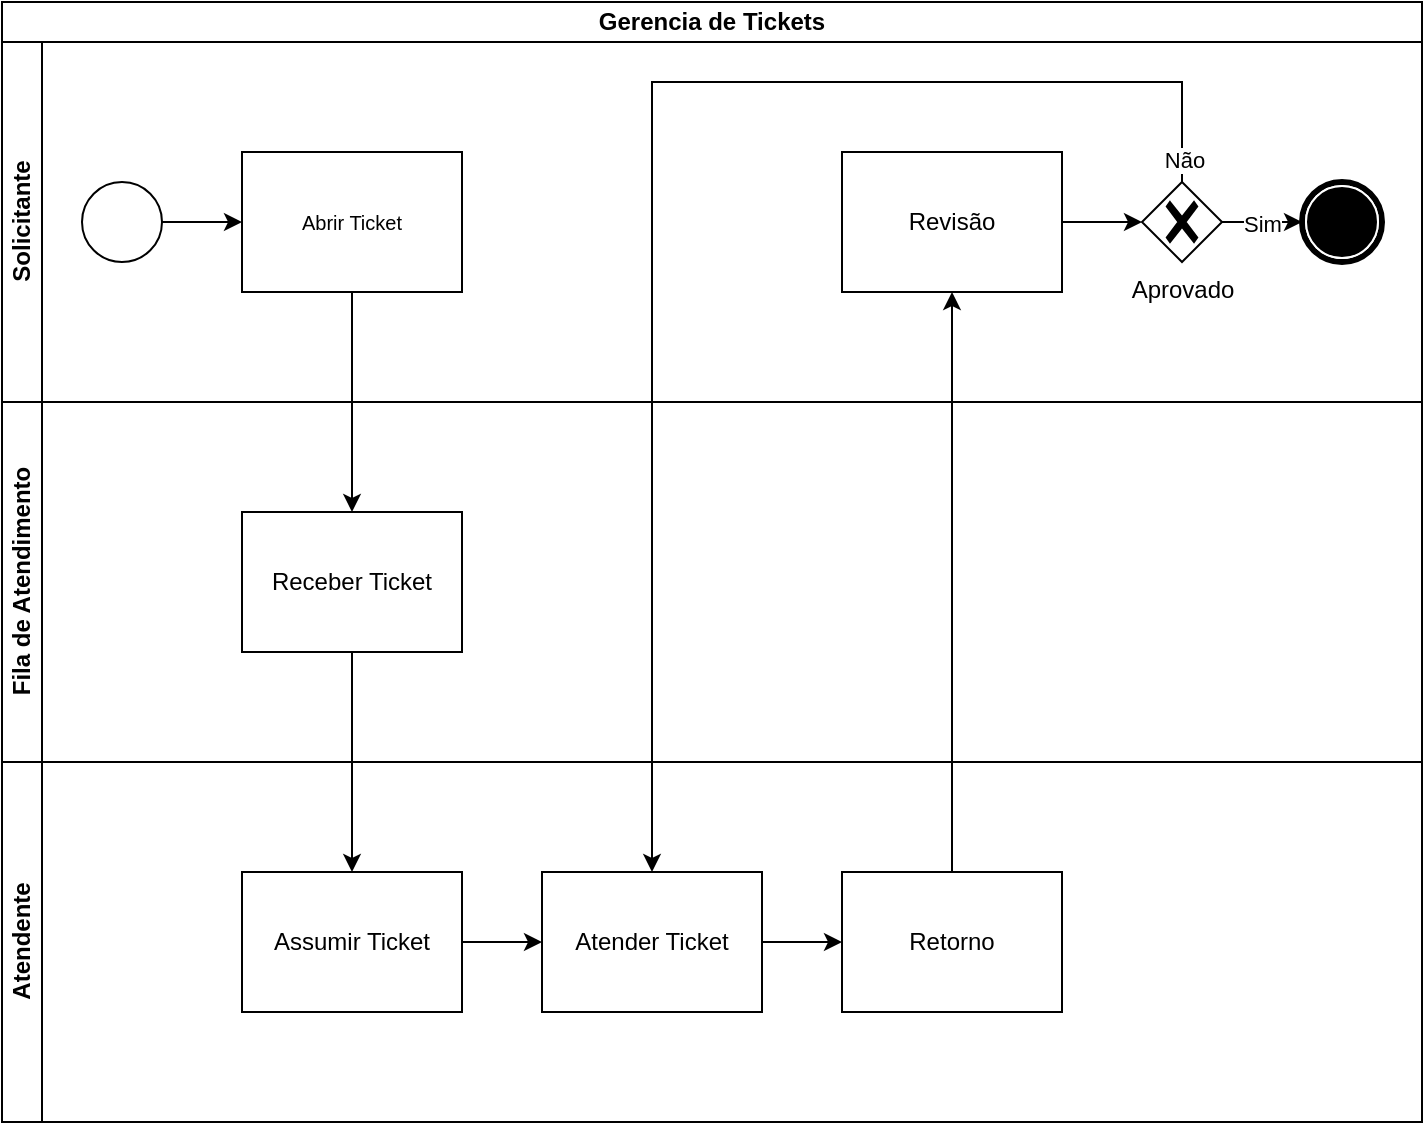 <mxfile version="27.1.6">
  <diagram name="Página-1" id="WX3NrgR-IqpFKTmZXo-V">
    <mxGraphModel dx="903" dy="540" grid="1" gridSize="10" guides="1" tooltips="1" connect="1" arrows="1" fold="1" page="1" pageScale="1" pageWidth="827" pageHeight="1169" math="0" shadow="0">
      <root>
        <mxCell id="0" />
        <mxCell id="1" parent="0" />
        <mxCell id="hhMq4iNKKFN9DDDVsw5g-8" value="Gerencia de Tickets" style="swimlane;html=1;childLayout=stackLayout;resizeParent=1;resizeParentMax=0;horizontal=1;startSize=20;horizontalStack=0;whiteSpace=wrap;" vertex="1" parent="1">
          <mxGeometry width="710" height="560" as="geometry">
            <mxRectangle x="170" y="150" width="60" height="30" as="alternateBounds" />
          </mxGeometry>
        </mxCell>
        <mxCell id="hhMq4iNKKFN9DDDVsw5g-29" style="edgeStyle=orthogonalEdgeStyle;rounded=0;orthogonalLoop=1;jettySize=auto;html=1;entryX=0.5;entryY=0;entryDx=0;entryDy=0;entryPerimeter=0;" edge="1" parent="hhMq4iNKKFN9DDDVsw5g-8" source="hhMq4iNKKFN9DDDVsw5g-26" target="hhMq4iNKKFN9DDDVsw5g-28">
          <mxGeometry relative="1" as="geometry" />
        </mxCell>
        <mxCell id="hhMq4iNKKFN9DDDVsw5g-31" style="edgeStyle=orthogonalEdgeStyle;rounded=0;orthogonalLoop=1;jettySize=auto;html=1;entryX=0.5;entryY=0;entryDx=0;entryDy=0;entryPerimeter=0;" edge="1" parent="hhMq4iNKKFN9DDDVsw5g-8" source="hhMq4iNKKFN9DDDVsw5g-28" target="hhMq4iNKKFN9DDDVsw5g-30">
          <mxGeometry relative="1" as="geometry" />
        </mxCell>
        <mxCell id="hhMq4iNKKFN9DDDVsw5g-37" value="" style="edgeStyle=orthogonalEdgeStyle;rounded=0;orthogonalLoop=1;jettySize=auto;html=1;" edge="1" parent="hhMq4iNKKFN9DDDVsw5g-8" source="hhMq4iNKKFN9DDDVsw5g-34" target="hhMq4iNKKFN9DDDVsw5g-36">
          <mxGeometry relative="1" as="geometry" />
        </mxCell>
        <mxCell id="hhMq4iNKKFN9DDDVsw5g-9" value="Solicitante" style="swimlane;html=1;startSize=20;horizontal=0;" vertex="1" parent="hhMq4iNKKFN9DDDVsw5g-8">
          <mxGeometry y="20" width="710" height="180" as="geometry" />
        </mxCell>
        <mxCell id="hhMq4iNKKFN9DDDVsw5g-17" value="" style="points=[[0.145,0.145,0],[0.5,0,0],[0.855,0.145,0],[1,0.5,0],[0.855,0.855,0],[0.5,1,0],[0.145,0.855,0],[0,0.5,0]];shape=mxgraph.bpmn.event;html=1;verticalLabelPosition=bottom;labelBackgroundColor=#ffffff;verticalAlign=top;align=center;perimeter=ellipsePerimeter;outlineConnect=0;aspect=fixed;outline=standard;symbol=general;" vertex="1" parent="hhMq4iNKKFN9DDDVsw5g-9">
          <mxGeometry x="40" y="70" width="40" height="40" as="geometry" />
        </mxCell>
        <mxCell id="hhMq4iNKKFN9DDDVsw5g-26" value="&lt;div&gt;Abrir Ticket&lt;/div&gt;" style="points=[[0.25,0,0],[0.5,0,0],[0.75,0,0],[1,0.25,0],[1,0.5,0],[1,0.75,0],[0.75,1,0],[0.5,1,0],[0.25,1,0],[0,0.75,0],[0,0.5,0],[0,0.25,0]];shape=mxgraph.bpmn.task2;whiteSpace=wrap;rectStyle=rounded;size=10;html=1;container=1;expand=0;collapsible=0;taskMarker=abstract;isLoopSub=1;fontSize=10;labelPosition=center;verticalLabelPosition=middle;align=center;verticalAlign=middle;" vertex="1" parent="hhMq4iNKKFN9DDDVsw5g-9">
          <mxGeometry x="120" y="55" width="110" height="70" as="geometry" />
        </mxCell>
        <mxCell id="hhMq4iNKKFN9DDDVsw5g-36" value="Revisão" style="points=[[0.25,0,0],[0.5,0,0],[0.75,0,0],[1,0.25,0],[1,0.5,0],[1,0.75,0],[0.75,1,0],[0.5,1,0],[0.25,1,0],[0,0.75,0],[0,0.5,0],[0,0.25,0]];shape=mxgraph.bpmn.task2;whiteSpace=wrap;rectStyle=rounded;size=10;html=1;container=1;expand=0;collapsible=0;taskMarker=abstract;" vertex="1" parent="hhMq4iNKKFN9DDDVsw5g-9">
          <mxGeometry x="420" y="55" width="110" height="70" as="geometry" />
        </mxCell>
        <mxCell id="hhMq4iNKKFN9DDDVsw5g-38" value="Aprovado" style="points=[[0.25,0.25,0],[0.5,0,0],[0.75,0.25,0],[1,0.5,0],[0.75,0.75,0],[0.5,1,0],[0.25,0.75,0],[0,0.5,0]];shape=mxgraph.bpmn.gateway2;html=1;verticalLabelPosition=bottom;labelBackgroundColor=#ffffff;verticalAlign=top;align=center;perimeter=rhombusPerimeter;outlineConnect=0;outline=none;symbol=none;gwType=exclusive;" vertex="1" parent="hhMq4iNKKFN9DDDVsw5g-9">
          <mxGeometry x="570" y="70" width="40" height="40" as="geometry" />
        </mxCell>
        <mxCell id="hhMq4iNKKFN9DDDVsw5g-39" style="edgeStyle=orthogonalEdgeStyle;rounded=0;orthogonalLoop=1;jettySize=auto;html=1;entryX=0;entryY=0.5;entryDx=0;entryDy=0;entryPerimeter=0;" edge="1" parent="hhMq4iNKKFN9DDDVsw5g-9" source="hhMq4iNKKFN9DDDVsw5g-36" target="hhMq4iNKKFN9DDDVsw5g-38">
          <mxGeometry relative="1" as="geometry" />
        </mxCell>
        <mxCell id="hhMq4iNKKFN9DDDVsw5g-43" value="" style="points=[[0.145,0.145,0],[0.5,0,0],[0.855,0.145,0],[1,0.5,0],[0.855,0.855,0],[0.5,1,0],[0.145,0.855,0],[0,0.5,0]];shape=mxgraph.bpmn.event;html=1;verticalLabelPosition=bottom;labelBackgroundColor=#ffffff;verticalAlign=top;align=center;perimeter=ellipsePerimeter;outlineConnect=0;aspect=fixed;outline=end;symbol=terminate;" vertex="1" parent="hhMq4iNKKFN9DDDVsw5g-9">
          <mxGeometry x="650" y="70" width="40" height="40" as="geometry" />
        </mxCell>
        <mxCell id="hhMq4iNKKFN9DDDVsw5g-44" style="edgeStyle=orthogonalEdgeStyle;rounded=0;orthogonalLoop=1;jettySize=auto;html=1;entryX=0;entryY=0.5;entryDx=0;entryDy=0;entryPerimeter=0;" edge="1" parent="hhMq4iNKKFN9DDDVsw5g-9" source="hhMq4iNKKFN9DDDVsw5g-38" target="hhMq4iNKKFN9DDDVsw5g-43">
          <mxGeometry relative="1" as="geometry" />
        </mxCell>
        <mxCell id="hhMq4iNKKFN9DDDVsw5g-45" value="&lt;div&gt;Sim&lt;/div&gt;" style="edgeLabel;html=1;align=center;verticalAlign=middle;resizable=0;points=[];" vertex="1" connectable="0" parent="hhMq4iNKKFN9DDDVsw5g-44">
          <mxGeometry x="-0.031" y="-1" relative="1" as="geometry">
            <mxPoint as="offset" />
          </mxGeometry>
        </mxCell>
        <mxCell id="hhMq4iNKKFN9DDDVsw5g-47" style="edgeStyle=orthogonalEdgeStyle;rounded=0;orthogonalLoop=1;jettySize=auto;html=1;entryX=0;entryY=0.5;entryDx=0;entryDy=0;entryPerimeter=0;" edge="1" parent="hhMq4iNKKFN9DDDVsw5g-9" source="hhMq4iNKKFN9DDDVsw5g-17" target="hhMq4iNKKFN9DDDVsw5g-26">
          <mxGeometry relative="1" as="geometry" />
        </mxCell>
        <mxCell id="hhMq4iNKKFN9DDDVsw5g-10" value="Fila de Atendimento" style="swimlane;html=1;startSize=20;horizontal=0;" vertex="1" parent="hhMq4iNKKFN9DDDVsw5g-8">
          <mxGeometry y="200" width="710" height="180" as="geometry" />
        </mxCell>
        <mxCell id="hhMq4iNKKFN9DDDVsw5g-28" value="Receber Ticket" style="points=[[0.25,0,0],[0.5,0,0],[0.75,0,0],[1,0.25,0],[1,0.5,0],[1,0.75,0],[0.75,1,0],[0.5,1,0],[0.25,1,0],[0,0.75,0],[0,0.5,0],[0,0.25,0]];shape=mxgraph.bpmn.task2;whiteSpace=wrap;rectStyle=rounded;size=10;html=1;container=1;expand=0;collapsible=0;taskMarker=abstract;" vertex="1" parent="hhMq4iNKKFN9DDDVsw5g-10">
          <mxGeometry x="120" y="55" width="110" height="70" as="geometry" />
        </mxCell>
        <mxCell id="hhMq4iNKKFN9DDDVsw5g-11" value="Atendente" style="swimlane;html=1;startSize=20;horizontal=0;" vertex="1" parent="hhMq4iNKKFN9DDDVsw5g-8">
          <mxGeometry y="380" width="710" height="180" as="geometry" />
        </mxCell>
        <mxCell id="hhMq4iNKKFN9DDDVsw5g-30" value="Assumir Ticket" style="points=[[0.25,0,0],[0.5,0,0],[0.75,0,0],[1,0.25,0],[1,0.5,0],[1,0.75,0],[0.75,1,0],[0.5,1,0],[0.25,1,0],[0,0.75,0],[0,0.5,0],[0,0.25,0]];shape=mxgraph.bpmn.task2;whiteSpace=wrap;rectStyle=rounded;size=10;html=1;container=1;expand=0;collapsible=0;taskMarker=abstract;" vertex="1" parent="hhMq4iNKKFN9DDDVsw5g-11">
          <mxGeometry x="120" y="55" width="110" height="70" as="geometry" />
        </mxCell>
        <mxCell id="hhMq4iNKKFN9DDDVsw5g-32" value="&lt;div&gt;Atender Ticket&lt;/div&gt;" style="points=[[0.25,0,0],[0.5,0,0],[0.75,0,0],[1,0.25,0],[1,0.5,0],[1,0.75,0],[0.75,1,0],[0.5,1,0],[0.25,1,0],[0,0.75,0],[0,0.5,0],[0,0.25,0]];shape=mxgraph.bpmn.task2;whiteSpace=wrap;rectStyle=rounded;size=10;html=1;container=1;expand=0;collapsible=0;taskMarker=abstract;" vertex="1" parent="hhMq4iNKKFN9DDDVsw5g-11">
          <mxGeometry x="270" y="55" width="110" height="70" as="geometry" />
        </mxCell>
        <mxCell id="hhMq4iNKKFN9DDDVsw5g-33" style="edgeStyle=orthogonalEdgeStyle;rounded=0;orthogonalLoop=1;jettySize=auto;html=1;entryX=0;entryY=0.5;entryDx=0;entryDy=0;entryPerimeter=0;" edge="1" parent="hhMq4iNKKFN9DDDVsw5g-11" source="hhMq4iNKKFN9DDDVsw5g-30" target="hhMq4iNKKFN9DDDVsw5g-32">
          <mxGeometry relative="1" as="geometry" />
        </mxCell>
        <mxCell id="hhMq4iNKKFN9DDDVsw5g-34" value="Retorno" style="points=[[0.25,0,0],[0.5,0,0],[0.75,0,0],[1,0.25,0],[1,0.5,0],[1,0.75,0],[0.75,1,0],[0.5,1,0],[0.25,1,0],[0,0.75,0],[0,0.5,0],[0,0.25,0]];shape=mxgraph.bpmn.task2;whiteSpace=wrap;rectStyle=rounded;size=10;html=1;container=1;expand=0;collapsible=0;taskMarker=abstract;" vertex="1" parent="hhMq4iNKKFN9DDDVsw5g-11">
          <mxGeometry x="420" y="55" width="110" height="70" as="geometry" />
        </mxCell>
        <mxCell id="hhMq4iNKKFN9DDDVsw5g-35" style="edgeStyle=orthogonalEdgeStyle;rounded=0;orthogonalLoop=1;jettySize=auto;html=1;entryX=0;entryY=0.5;entryDx=0;entryDy=0;entryPerimeter=0;" edge="1" parent="hhMq4iNKKFN9DDDVsw5g-11" source="hhMq4iNKKFN9DDDVsw5g-32" target="hhMq4iNKKFN9DDDVsw5g-34">
          <mxGeometry relative="1" as="geometry" />
        </mxCell>
        <mxCell id="hhMq4iNKKFN9DDDVsw5g-40" style="edgeStyle=orthogonalEdgeStyle;rounded=0;orthogonalLoop=1;jettySize=auto;html=1;entryX=0.5;entryY=0;entryDx=0;entryDy=0;entryPerimeter=0;exitX=0.5;exitY=0;exitDx=0;exitDy=0;exitPerimeter=0;" edge="1" parent="hhMq4iNKKFN9DDDVsw5g-8" source="hhMq4iNKKFN9DDDVsw5g-38" target="hhMq4iNKKFN9DDDVsw5g-32">
          <mxGeometry relative="1" as="geometry">
            <Array as="points">
              <mxPoint x="590" y="40" />
              <mxPoint x="325" y="40" />
            </Array>
          </mxGeometry>
        </mxCell>
        <mxCell id="hhMq4iNKKFN9DDDVsw5g-41" value="&lt;div&gt;Não&lt;/div&gt;" style="edgeLabel;html=1;align=center;verticalAlign=middle;resizable=0;points=[];" vertex="1" connectable="0" parent="hhMq4iNKKFN9DDDVsw5g-40">
          <mxGeometry x="-0.968" y="-1" relative="1" as="geometry">
            <mxPoint as="offset" />
          </mxGeometry>
        </mxCell>
      </root>
    </mxGraphModel>
  </diagram>
</mxfile>
